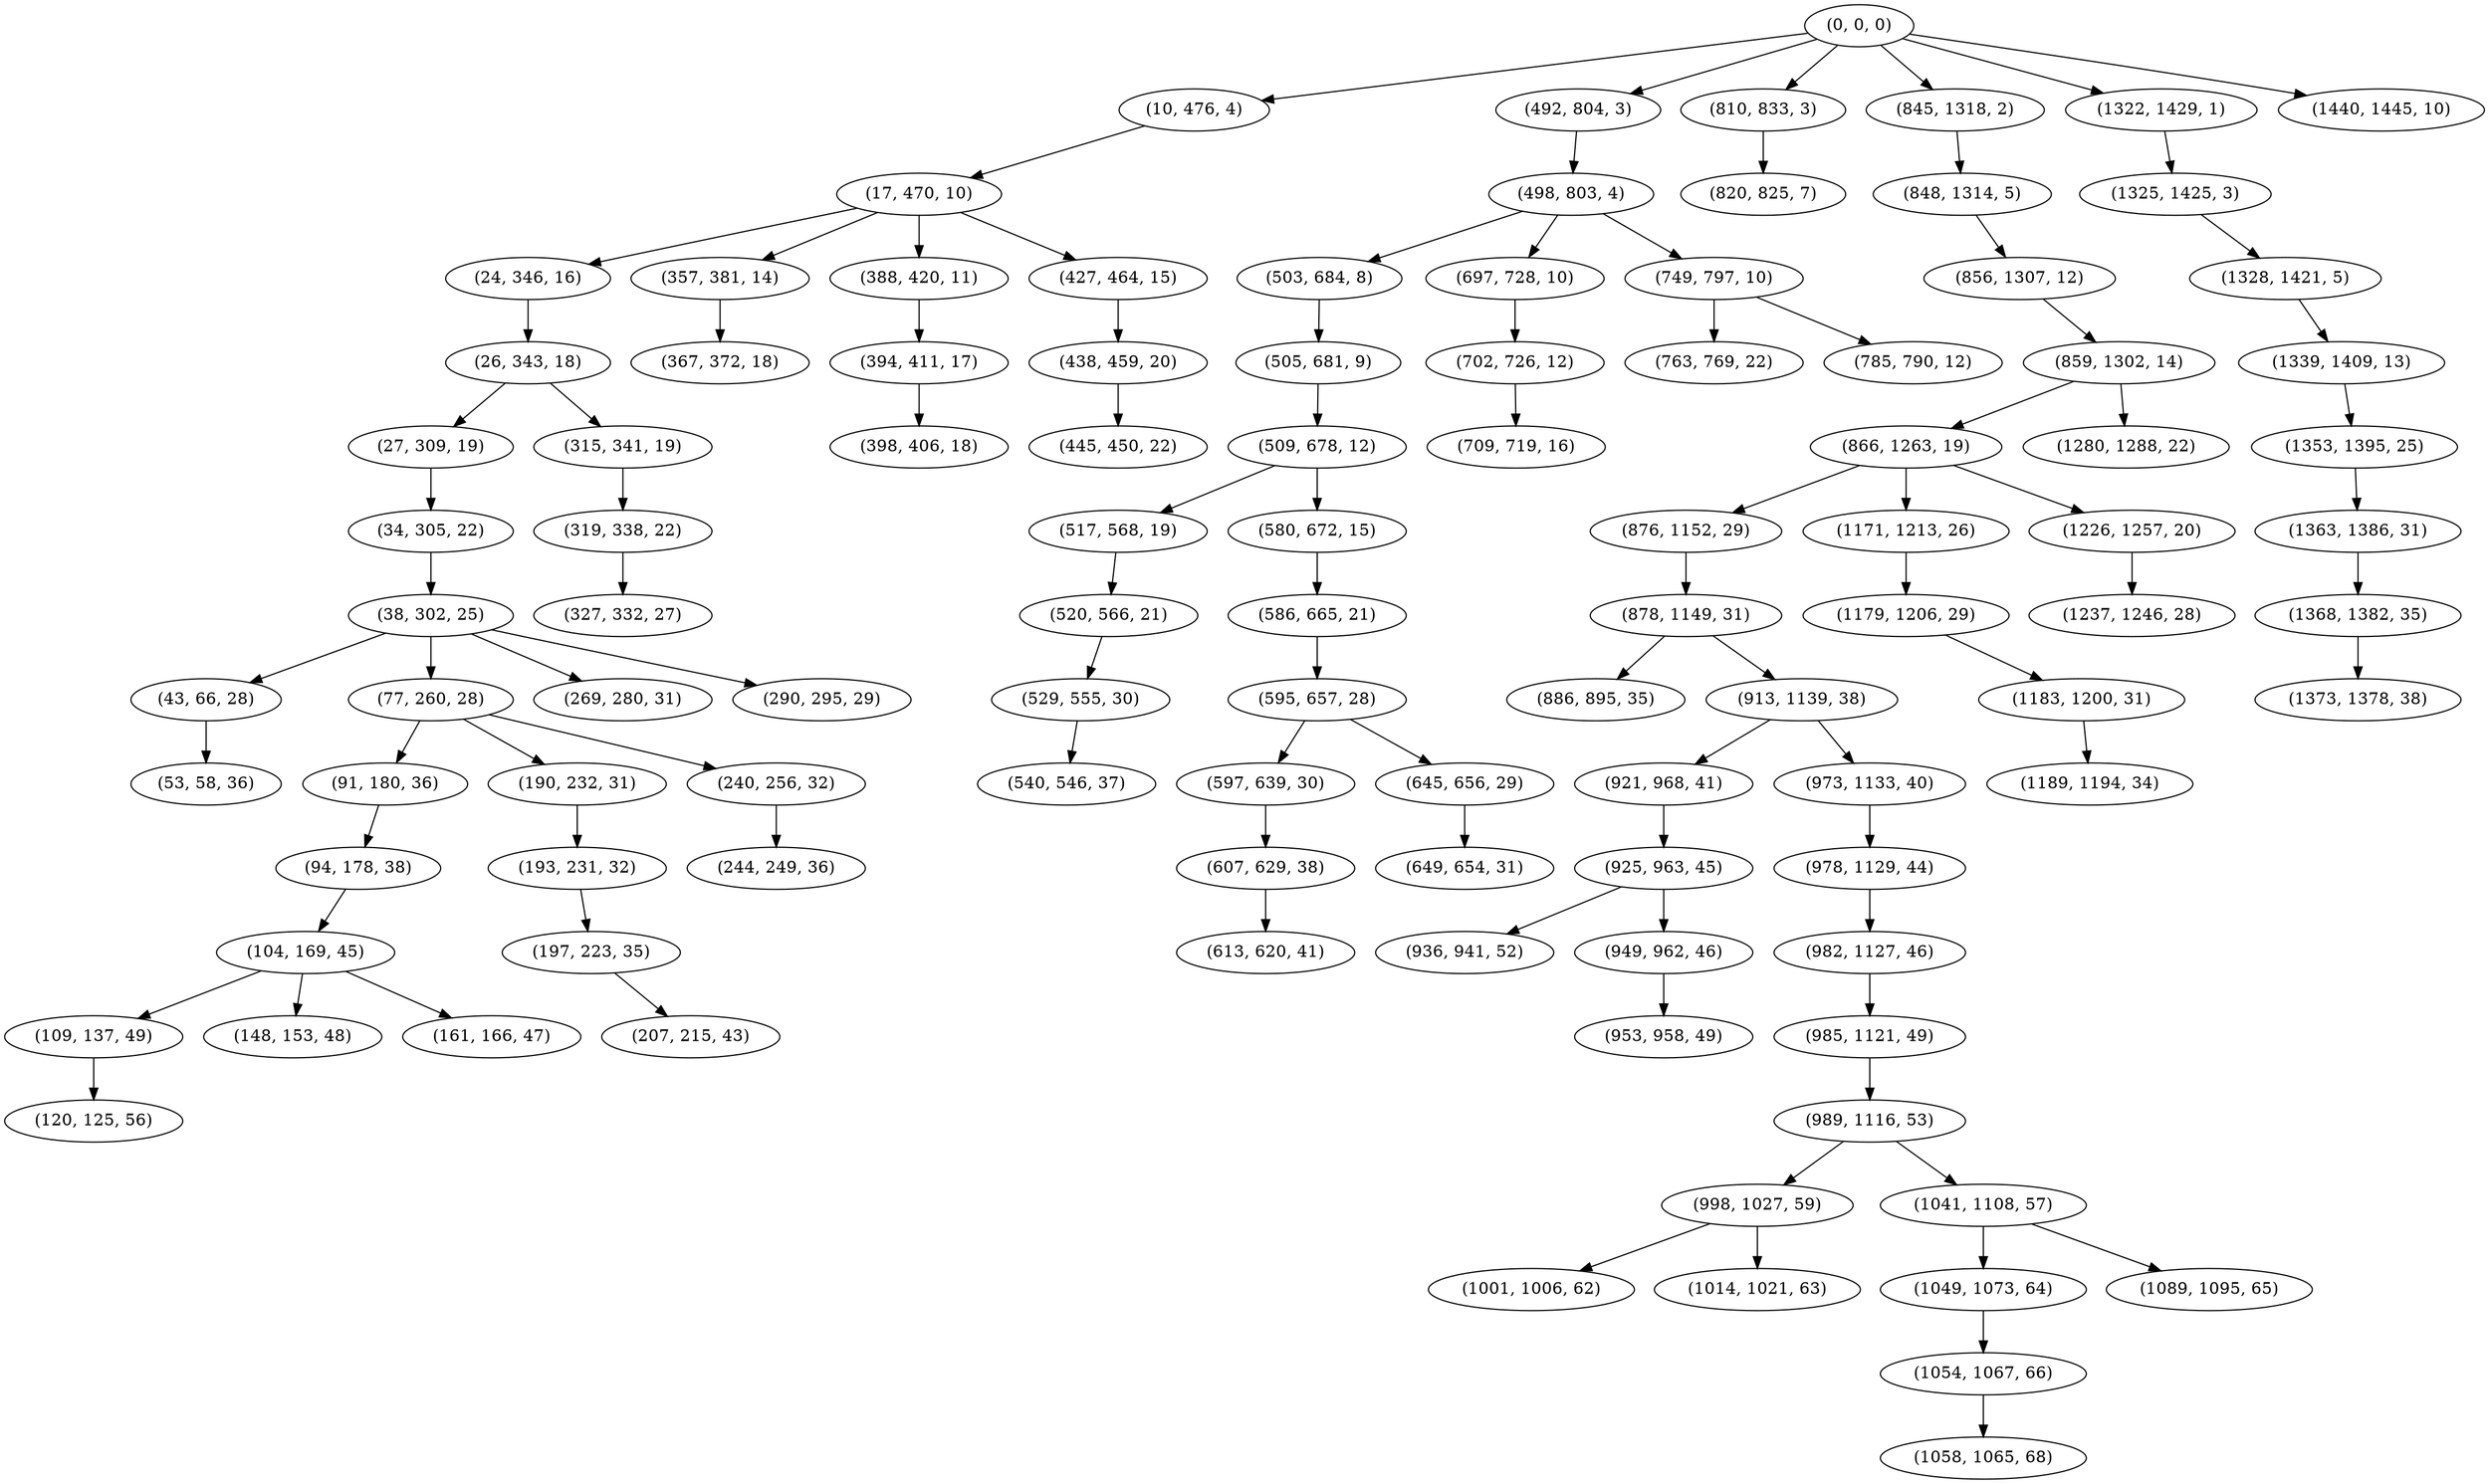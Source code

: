 digraph tree {
    "(0, 0, 0)";
    "(10, 476, 4)";
    "(17, 470, 10)";
    "(24, 346, 16)";
    "(26, 343, 18)";
    "(27, 309, 19)";
    "(34, 305, 22)";
    "(38, 302, 25)";
    "(43, 66, 28)";
    "(53, 58, 36)";
    "(77, 260, 28)";
    "(91, 180, 36)";
    "(94, 178, 38)";
    "(104, 169, 45)";
    "(109, 137, 49)";
    "(120, 125, 56)";
    "(148, 153, 48)";
    "(161, 166, 47)";
    "(190, 232, 31)";
    "(193, 231, 32)";
    "(197, 223, 35)";
    "(207, 215, 43)";
    "(240, 256, 32)";
    "(244, 249, 36)";
    "(269, 280, 31)";
    "(290, 295, 29)";
    "(315, 341, 19)";
    "(319, 338, 22)";
    "(327, 332, 27)";
    "(357, 381, 14)";
    "(367, 372, 18)";
    "(388, 420, 11)";
    "(394, 411, 17)";
    "(398, 406, 18)";
    "(427, 464, 15)";
    "(438, 459, 20)";
    "(445, 450, 22)";
    "(492, 804, 3)";
    "(498, 803, 4)";
    "(503, 684, 8)";
    "(505, 681, 9)";
    "(509, 678, 12)";
    "(517, 568, 19)";
    "(520, 566, 21)";
    "(529, 555, 30)";
    "(540, 546, 37)";
    "(580, 672, 15)";
    "(586, 665, 21)";
    "(595, 657, 28)";
    "(597, 639, 30)";
    "(607, 629, 38)";
    "(613, 620, 41)";
    "(645, 656, 29)";
    "(649, 654, 31)";
    "(697, 728, 10)";
    "(702, 726, 12)";
    "(709, 719, 16)";
    "(749, 797, 10)";
    "(763, 769, 22)";
    "(785, 790, 12)";
    "(810, 833, 3)";
    "(820, 825, 7)";
    "(845, 1318, 2)";
    "(848, 1314, 5)";
    "(856, 1307, 12)";
    "(859, 1302, 14)";
    "(866, 1263, 19)";
    "(876, 1152, 29)";
    "(878, 1149, 31)";
    "(886, 895, 35)";
    "(913, 1139, 38)";
    "(921, 968, 41)";
    "(925, 963, 45)";
    "(936, 941, 52)";
    "(949, 962, 46)";
    "(953, 958, 49)";
    "(973, 1133, 40)";
    "(978, 1129, 44)";
    "(982, 1127, 46)";
    "(985, 1121, 49)";
    "(989, 1116, 53)";
    "(998, 1027, 59)";
    "(1001, 1006, 62)";
    "(1014, 1021, 63)";
    "(1041, 1108, 57)";
    "(1049, 1073, 64)";
    "(1054, 1067, 66)";
    "(1058, 1065, 68)";
    "(1089, 1095, 65)";
    "(1171, 1213, 26)";
    "(1179, 1206, 29)";
    "(1183, 1200, 31)";
    "(1189, 1194, 34)";
    "(1226, 1257, 20)";
    "(1237, 1246, 28)";
    "(1280, 1288, 22)";
    "(1322, 1429, 1)";
    "(1325, 1425, 3)";
    "(1328, 1421, 5)";
    "(1339, 1409, 13)";
    "(1353, 1395, 25)";
    "(1363, 1386, 31)";
    "(1368, 1382, 35)";
    "(1373, 1378, 38)";
    "(1440, 1445, 10)";
    "(0, 0, 0)" -> "(10, 476, 4)";
    "(0, 0, 0)" -> "(492, 804, 3)";
    "(0, 0, 0)" -> "(810, 833, 3)";
    "(0, 0, 0)" -> "(845, 1318, 2)";
    "(0, 0, 0)" -> "(1322, 1429, 1)";
    "(0, 0, 0)" -> "(1440, 1445, 10)";
    "(10, 476, 4)" -> "(17, 470, 10)";
    "(17, 470, 10)" -> "(24, 346, 16)";
    "(17, 470, 10)" -> "(357, 381, 14)";
    "(17, 470, 10)" -> "(388, 420, 11)";
    "(17, 470, 10)" -> "(427, 464, 15)";
    "(24, 346, 16)" -> "(26, 343, 18)";
    "(26, 343, 18)" -> "(27, 309, 19)";
    "(26, 343, 18)" -> "(315, 341, 19)";
    "(27, 309, 19)" -> "(34, 305, 22)";
    "(34, 305, 22)" -> "(38, 302, 25)";
    "(38, 302, 25)" -> "(43, 66, 28)";
    "(38, 302, 25)" -> "(77, 260, 28)";
    "(38, 302, 25)" -> "(269, 280, 31)";
    "(38, 302, 25)" -> "(290, 295, 29)";
    "(43, 66, 28)" -> "(53, 58, 36)";
    "(77, 260, 28)" -> "(91, 180, 36)";
    "(77, 260, 28)" -> "(190, 232, 31)";
    "(77, 260, 28)" -> "(240, 256, 32)";
    "(91, 180, 36)" -> "(94, 178, 38)";
    "(94, 178, 38)" -> "(104, 169, 45)";
    "(104, 169, 45)" -> "(109, 137, 49)";
    "(104, 169, 45)" -> "(148, 153, 48)";
    "(104, 169, 45)" -> "(161, 166, 47)";
    "(109, 137, 49)" -> "(120, 125, 56)";
    "(190, 232, 31)" -> "(193, 231, 32)";
    "(193, 231, 32)" -> "(197, 223, 35)";
    "(197, 223, 35)" -> "(207, 215, 43)";
    "(240, 256, 32)" -> "(244, 249, 36)";
    "(315, 341, 19)" -> "(319, 338, 22)";
    "(319, 338, 22)" -> "(327, 332, 27)";
    "(357, 381, 14)" -> "(367, 372, 18)";
    "(388, 420, 11)" -> "(394, 411, 17)";
    "(394, 411, 17)" -> "(398, 406, 18)";
    "(427, 464, 15)" -> "(438, 459, 20)";
    "(438, 459, 20)" -> "(445, 450, 22)";
    "(492, 804, 3)" -> "(498, 803, 4)";
    "(498, 803, 4)" -> "(503, 684, 8)";
    "(498, 803, 4)" -> "(697, 728, 10)";
    "(498, 803, 4)" -> "(749, 797, 10)";
    "(503, 684, 8)" -> "(505, 681, 9)";
    "(505, 681, 9)" -> "(509, 678, 12)";
    "(509, 678, 12)" -> "(517, 568, 19)";
    "(509, 678, 12)" -> "(580, 672, 15)";
    "(517, 568, 19)" -> "(520, 566, 21)";
    "(520, 566, 21)" -> "(529, 555, 30)";
    "(529, 555, 30)" -> "(540, 546, 37)";
    "(580, 672, 15)" -> "(586, 665, 21)";
    "(586, 665, 21)" -> "(595, 657, 28)";
    "(595, 657, 28)" -> "(597, 639, 30)";
    "(595, 657, 28)" -> "(645, 656, 29)";
    "(597, 639, 30)" -> "(607, 629, 38)";
    "(607, 629, 38)" -> "(613, 620, 41)";
    "(645, 656, 29)" -> "(649, 654, 31)";
    "(697, 728, 10)" -> "(702, 726, 12)";
    "(702, 726, 12)" -> "(709, 719, 16)";
    "(749, 797, 10)" -> "(763, 769, 22)";
    "(749, 797, 10)" -> "(785, 790, 12)";
    "(810, 833, 3)" -> "(820, 825, 7)";
    "(845, 1318, 2)" -> "(848, 1314, 5)";
    "(848, 1314, 5)" -> "(856, 1307, 12)";
    "(856, 1307, 12)" -> "(859, 1302, 14)";
    "(859, 1302, 14)" -> "(866, 1263, 19)";
    "(859, 1302, 14)" -> "(1280, 1288, 22)";
    "(866, 1263, 19)" -> "(876, 1152, 29)";
    "(866, 1263, 19)" -> "(1171, 1213, 26)";
    "(866, 1263, 19)" -> "(1226, 1257, 20)";
    "(876, 1152, 29)" -> "(878, 1149, 31)";
    "(878, 1149, 31)" -> "(886, 895, 35)";
    "(878, 1149, 31)" -> "(913, 1139, 38)";
    "(913, 1139, 38)" -> "(921, 968, 41)";
    "(913, 1139, 38)" -> "(973, 1133, 40)";
    "(921, 968, 41)" -> "(925, 963, 45)";
    "(925, 963, 45)" -> "(936, 941, 52)";
    "(925, 963, 45)" -> "(949, 962, 46)";
    "(949, 962, 46)" -> "(953, 958, 49)";
    "(973, 1133, 40)" -> "(978, 1129, 44)";
    "(978, 1129, 44)" -> "(982, 1127, 46)";
    "(982, 1127, 46)" -> "(985, 1121, 49)";
    "(985, 1121, 49)" -> "(989, 1116, 53)";
    "(989, 1116, 53)" -> "(998, 1027, 59)";
    "(989, 1116, 53)" -> "(1041, 1108, 57)";
    "(998, 1027, 59)" -> "(1001, 1006, 62)";
    "(998, 1027, 59)" -> "(1014, 1021, 63)";
    "(1041, 1108, 57)" -> "(1049, 1073, 64)";
    "(1041, 1108, 57)" -> "(1089, 1095, 65)";
    "(1049, 1073, 64)" -> "(1054, 1067, 66)";
    "(1054, 1067, 66)" -> "(1058, 1065, 68)";
    "(1171, 1213, 26)" -> "(1179, 1206, 29)";
    "(1179, 1206, 29)" -> "(1183, 1200, 31)";
    "(1183, 1200, 31)" -> "(1189, 1194, 34)";
    "(1226, 1257, 20)" -> "(1237, 1246, 28)";
    "(1322, 1429, 1)" -> "(1325, 1425, 3)";
    "(1325, 1425, 3)" -> "(1328, 1421, 5)";
    "(1328, 1421, 5)" -> "(1339, 1409, 13)";
    "(1339, 1409, 13)" -> "(1353, 1395, 25)";
    "(1353, 1395, 25)" -> "(1363, 1386, 31)";
    "(1363, 1386, 31)" -> "(1368, 1382, 35)";
    "(1368, 1382, 35)" -> "(1373, 1378, 38)";
}
